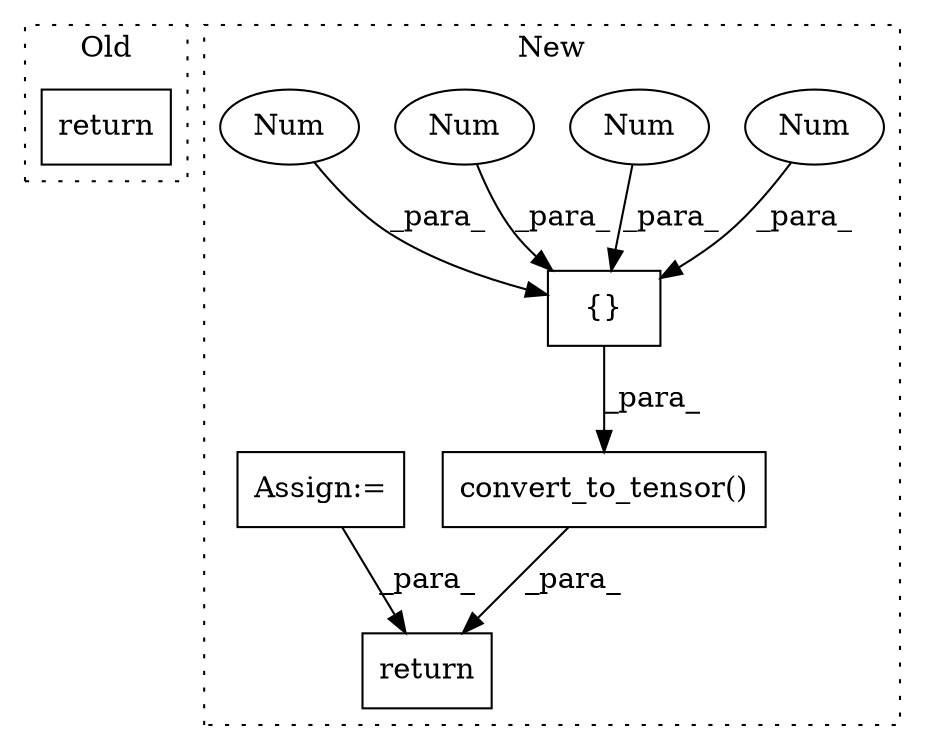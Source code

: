 digraph G {
subgraph cluster0 {
1 [label="return" a="93" s="14888" l="7" shape="box"];
label = "Old";
style="dotted";
}
subgraph cluster1 {
2 [label="convert_to_tensor()" a="75" s="15367,15432" l="21,1" shape="box"];
3 [label="return" a="93" s="15537" l="7" shape="box"];
4 [label="{}" a="59" s="15389,15430" l="1,0" shape="box"];
5 [label="Num" a="76" s="15390" l="3" shape="ellipse"];
6 [label="Num" a="76" s="15417" l="3" shape="ellipse"];
7 [label="Num" a="76" s="15402" l="3" shape="ellipse"];
8 [label="Num" a="76" s="15407" l="3" shape="ellipse"];
9 [label="Assign:=" a="68" s="15507" l="3" shape="box"];
label = "New";
style="dotted";
}
2 -> 3 [label="_para_"];
4 -> 2 [label="_para_"];
5 -> 4 [label="_para_"];
6 -> 4 [label="_para_"];
7 -> 4 [label="_para_"];
8 -> 4 [label="_para_"];
9 -> 3 [label="_para_"];
}